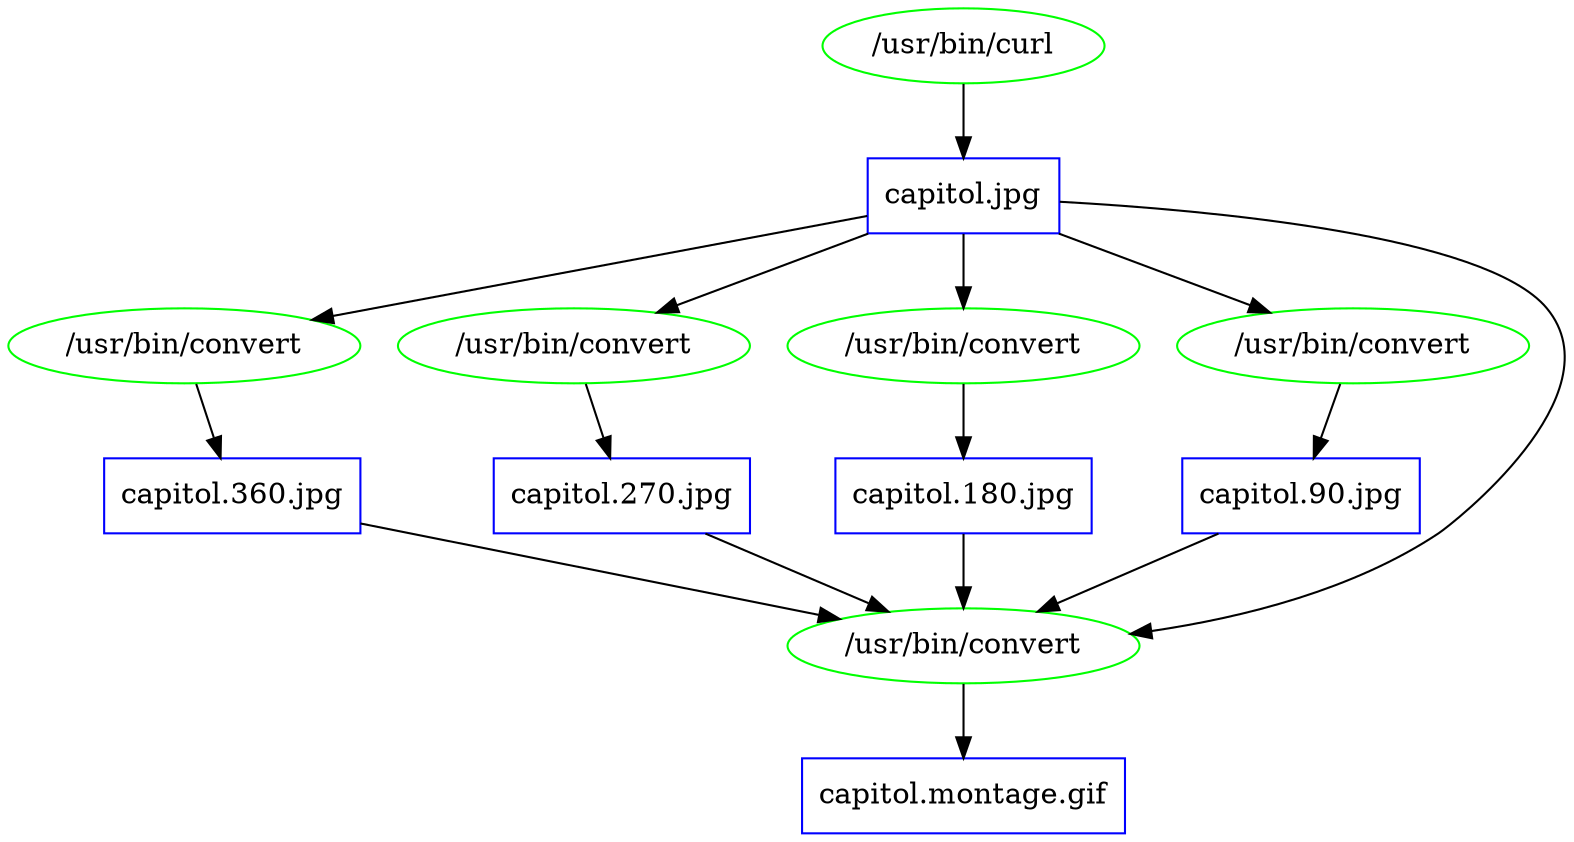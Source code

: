 digraph {

node [shape=ellipse,color = green,style = unfilled,fixedsize = false];
N5 [label="/usr/bin/curl"];
N4 [label="/usr/bin/convert"];
N3 [label="/usr/bin/convert"];
N2 [label="/usr/bin/convert"];
N1 [label="/usr/bin/convert"];
N0 [label="/usr/bin/convert"];

node [shape=box,color=blue,style=unfilled,fixedsize=false];
F1 [label = "capitol.360.jpg"];
F2 [label = "capitol.270.jpg"];
F5 [label = "capitol.montage.gif"];
F0 [label = "capitol.jpg"];
F3 [label = "capitol.180.jpg"];
F4 [label = "capitol.90.jpg"];

N5 -> F0;
F0 -> N4;
N4 -> F1;
F0 -> N3;
N3 -> F2;
F0 -> N2;
N2 -> F3;
F0 -> N1;
N1 -> F4;
F1 -> N0;
F2 -> N0;
F3 -> N0;
F4 -> N0;
F0 -> N0;
N0 -> F5;
}
